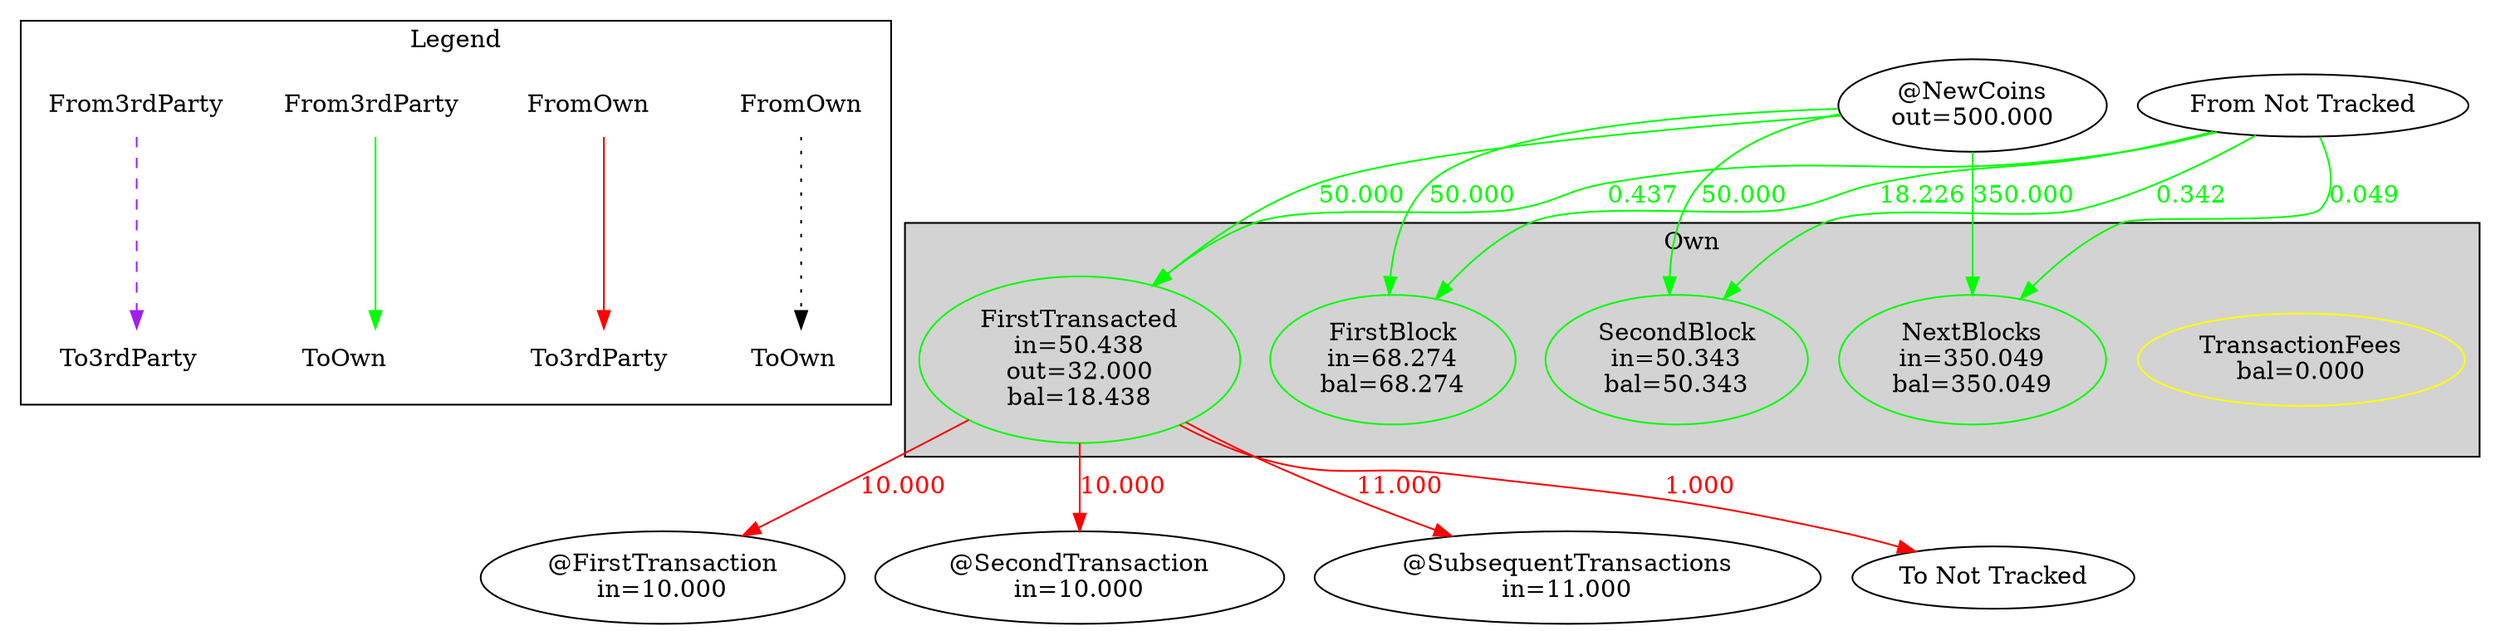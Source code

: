 strict digraph "" {
	graph [landscape=False];
	node [label="\N"];
	subgraph cluster_LEGEND {
		graph [label=Legend,
			rank=sink
		];
		FromOwn		 [rankdir=LR,
			shape=plaintext];
		"ToOwn  "		 [rankdir=LR,
			shape=plaintext];
		FromOwn -> "ToOwn  "		 [rankdir=LR,
			style=dotted];
		"FromOwn    "		 [rankdir=LR,
			shape=plaintext];
		"To3rdParty "		 [rankdir=LR,
			shape=plaintext];
		"FromOwn    " -> "To3rdParty "		 [color=red,
			rankdir=LR];
		"From3rdParty "		 [rankdir=LR,
			shape=plaintext];
		"ToOwn        "		 [rankdir=LR,
			shape=plaintext];
		"From3rdParty " -> "ToOwn        "		 [color=green,
			rankdir=LR];
		From3rdParty		 [rankdir=LR,
			shape=plaintext];
		"To3rdParty  "		 [rankdir=LR,
			shape=plaintext];
		From3rdParty -> "To3rdParty  "		 [color=purple,
			rankdir=LR,
			style=dashed];
	}
	subgraph cluster_Own {
		graph [fillcolor=lightgrey,
			label=Own,
			style=filled
		];
		TransactionFees		 [color=yellow,
			input=0.0,
			label="TransactionFees
bal=0.000",
			output=0.0];
		FirstBlock		 [addresses="1A1zP1eP5QGefi2DMPTfTL5SLmv7DivfNa",
			color=green,
			input=68.27358700999979,
			label="FirstBlock
in=68.274
bal=68.274",
			output=0.0];
		FirstTransacted		 [addresses=",12cbQLTFMXRnSzktFkuoG3eHoMeFtpTu3S",
			color=green,
			input=50.43755933,
			label="FirstTransacted
in=50.438
out=32.000
bal=18.438",
			output=32.0];
		NextBlocks		 [addresses=",1HLoD9E4SDFFPDiYfNYnkBLQ85Y51J3Zb1,1FvzCLoTPGANNjWoUo6jUGuAG3wg1w4YjR,15ubicBBWFnvoZLT7GiU2qxjRaKJPdkDMG,1JfbZRwdDHKZmuiZgYArJZhcuuzuw2HuMu,\
1GkQmKAmHtNfnD3LHhTkewJxKHVSta4m2a,16LoW7y83wtawMg5XmT4M3Q7EdjjUmenjM,1J6PYEzr4CUoGbnXrELyHszoTSz3wCsCaj",
			color=green,
			input=350.04919900000004,
			label="NextBlocks
in=350.049
bal=350.049",
			output=0.0];
		SecondBlock		 [addresses=",12c6DSiU4Rq3P4ZxziKxzrL5LmMBrzjrJX",
			color=green,
			input=50.34333946,
			label="SecondBlock
in=50.343
bal=50.343",
			output=0.0];
	}
	subgraph ThirdParty {
		graph [label=ThirdParty];
		"@FirstTransaction"		 [addresses=",1Q2TWHE3GMdB6BZKafqwxXtWAWgFt5Jvm3",
			input=10.0,
			label="@FirstTransaction
in=10.000",
			output=0.0];
		"@SecondTransaction"		 [addresses=",1DUDsfc23Dv9sPMEk5RsrtfzCw5ofi5sVW",
			input=10.0,
			label="@SecondTransaction
in=10.000",
			output=0.0];
		"@SubsequentTransactions"		 [addresses=",1ByLSV2gLRcuqUmfdYcpPQH8Npm8cccsFg,13HtsYzne8xVPdGDnmJX8gHgBZerAfJGEf",
			input=11.0,
			label="@SubsequentTransactions
in=11.000",
			output=0.0];
	}
	"@NewCoins"	 [input=0.0,
		label="@NewCoins
out=500.000",
		output=500.00002335];
	"@NewCoins" -> FirstBlock	 [color=green,
		count=1,
		fontcolor=green,
		label=50.000,
		weight=50.0];
	"@NewCoins" -> FirstTransacted	 [color=green,
		count=1,
		fontcolor=green,
		label=50.000,
		weight=50.0];
	"@NewCoins" -> NextBlocks	 [color=green,
		count=7,
		fontcolor=green,
		label=350.000,
		weight=350.0];
	"@NewCoins" -> SecondBlock	 [color=green,
		count=1,
		fontcolor=green,
		label=50.000,
		weight=50.0];
	"From Not Tracked"	 [input=0.0,
		label="From Not Tracked",
		output=0.0,
		wallet=Untracked];
	"From Not Tracked" -> FirstBlock	 [color=green,
		count=502,
		fontcolor=green,
		label=18.226,
		weight=18.225551640000006];
	"From Not Tracked" -> FirstTransacted	 [color=green,
		count=36,
		fontcolor=green,
		label=0.437,
		weight=0.43740674000000007];
	"From Not Tracked" -> NextBlocks	 [color=green,
		count=19,
		fontcolor=green,
		label=0.049,
		weight=0.04872028];
	"From Not Tracked" -> SecondBlock	 [color=green,
		count=60,
		fontcolor=green,
		label=0.342,
		weight=0.34249156999999963];
	"To Not Tracked"	 [input=0.0,
		label="To Not Tracked",
		output=0.0,
		wallet=Untracked];
	FirstTransacted -> "To Not Tracked"	 [color=red,
		count=1,
		fontcolor=red,
		label=1.000,
		weight=1.0];
	FirstTransacted -> "@FirstTransaction"	 [color=red,
		count=1,
		fontcolor=red,
		label=10.000,
		weight=10.0];
	FirstTransacted -> "@SecondTransaction"	 [color=red,
		count=1,
		fontcolor=red,
		label=10.000,
		weight=10.0];
	FirstTransacted -> "@SubsequentTransactions"	 [color=red,
		count=2,
		fontcolor=red,
		label=11.000,
		weight=11.0];
}
